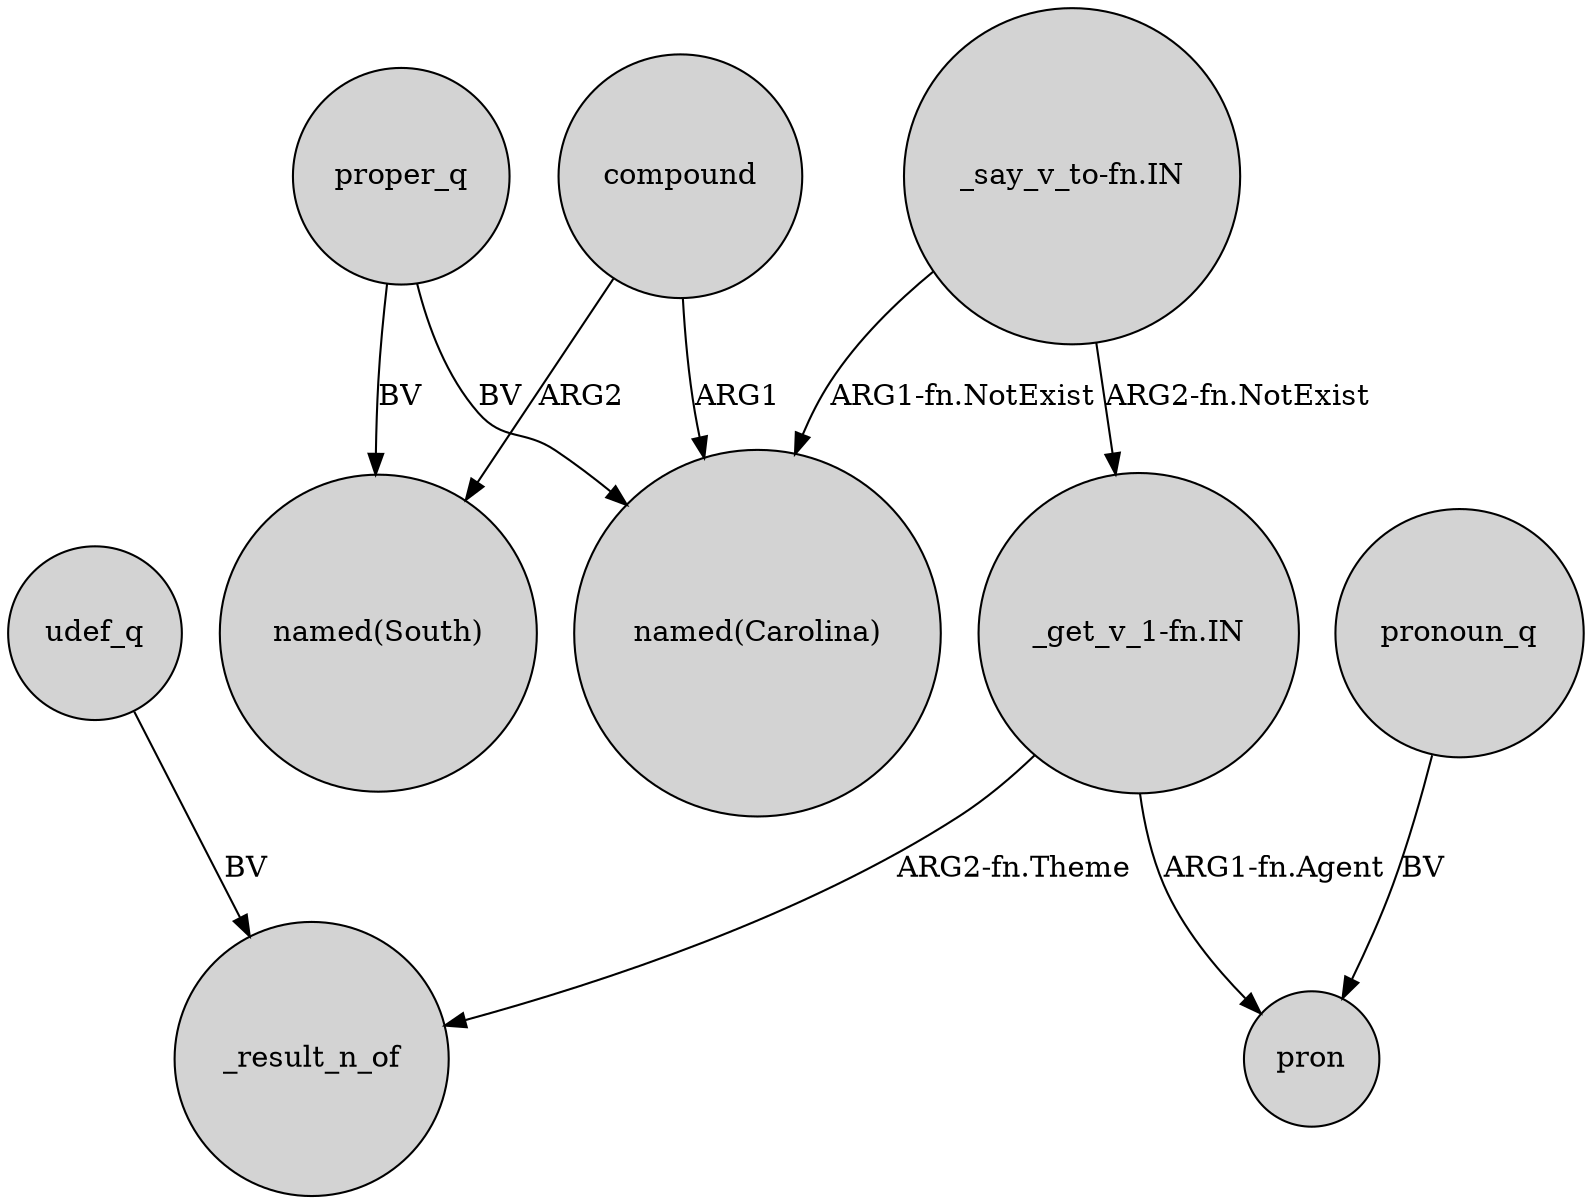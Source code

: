 digraph {
	node [shape=circle style=filled]
	"_say_v_to-fn.IN" -> "named(Carolina)" [label="ARG1-fn.NotExist"]
	"_get_v_1-fn.IN" -> _result_n_of [label="ARG2-fn.Theme"]
	compound -> "named(South)" [label=ARG2]
	udef_q -> _result_n_of [label=BV]
	"_get_v_1-fn.IN" -> pron [label="ARG1-fn.Agent"]
	proper_q -> "named(Carolina)" [label=BV]
	proper_q -> "named(South)" [label=BV]
	compound -> "named(Carolina)" [label=ARG1]
	"_say_v_to-fn.IN" -> "_get_v_1-fn.IN" [label="ARG2-fn.NotExist"]
	pronoun_q -> pron [label=BV]
}
